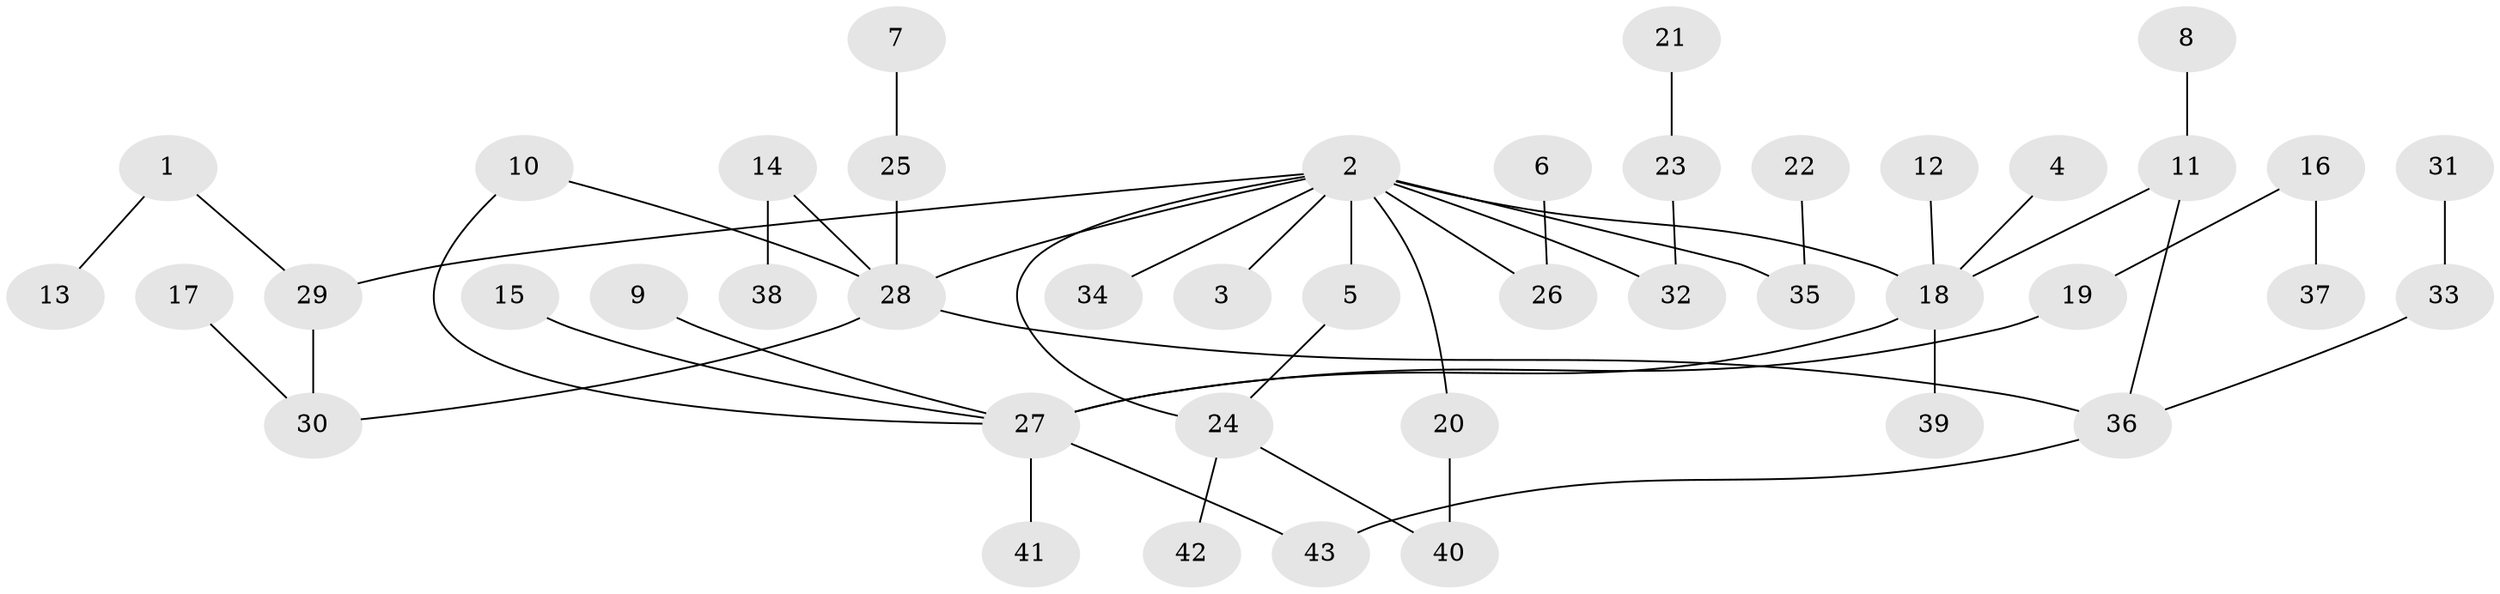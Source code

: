 // original degree distribution, {6: 0.046511627906976744, 3: 0.11627906976744186, 2: 0.27906976744186046, 7: 0.011627906976744186, 4: 0.09302325581395349, 5: 0.011627906976744186, 1: 0.4418604651162791}
// Generated by graph-tools (version 1.1) at 2025/25/03/09/25 03:25:27]
// undirected, 43 vertices, 48 edges
graph export_dot {
graph [start="1"]
  node [color=gray90,style=filled];
  1;
  2;
  3;
  4;
  5;
  6;
  7;
  8;
  9;
  10;
  11;
  12;
  13;
  14;
  15;
  16;
  17;
  18;
  19;
  20;
  21;
  22;
  23;
  24;
  25;
  26;
  27;
  28;
  29;
  30;
  31;
  32;
  33;
  34;
  35;
  36;
  37;
  38;
  39;
  40;
  41;
  42;
  43;
  1 -- 13 [weight=1.0];
  1 -- 29 [weight=1.0];
  2 -- 3 [weight=1.0];
  2 -- 5 [weight=1.0];
  2 -- 18 [weight=1.0];
  2 -- 20 [weight=1.0];
  2 -- 24 [weight=1.0];
  2 -- 26 [weight=1.0];
  2 -- 28 [weight=1.0];
  2 -- 29 [weight=1.0];
  2 -- 32 [weight=1.0];
  2 -- 34 [weight=1.0];
  2 -- 35 [weight=1.0];
  4 -- 18 [weight=1.0];
  5 -- 24 [weight=1.0];
  6 -- 26 [weight=1.0];
  7 -- 25 [weight=1.0];
  8 -- 11 [weight=1.0];
  9 -- 27 [weight=1.0];
  10 -- 27 [weight=1.0];
  10 -- 28 [weight=1.0];
  11 -- 18 [weight=1.0];
  11 -- 36 [weight=1.0];
  12 -- 18 [weight=1.0];
  14 -- 28 [weight=1.0];
  14 -- 38 [weight=1.0];
  15 -- 27 [weight=1.0];
  16 -- 19 [weight=1.0];
  16 -- 37 [weight=1.0];
  17 -- 30 [weight=1.0];
  18 -- 27 [weight=1.0];
  18 -- 39 [weight=1.0];
  19 -- 27 [weight=1.0];
  20 -- 40 [weight=1.0];
  21 -- 23 [weight=1.0];
  22 -- 35 [weight=2.0];
  23 -- 32 [weight=1.0];
  24 -- 40 [weight=1.0];
  24 -- 42 [weight=1.0];
  25 -- 28 [weight=1.0];
  27 -- 41 [weight=1.0];
  27 -- 43 [weight=1.0];
  28 -- 30 [weight=1.0];
  28 -- 36 [weight=1.0];
  29 -- 30 [weight=1.0];
  31 -- 33 [weight=1.0];
  33 -- 36 [weight=1.0];
  36 -- 43 [weight=1.0];
}
